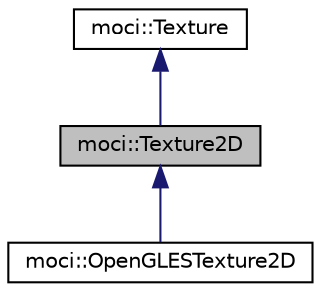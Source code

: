 digraph "moci::Texture2D"
{
  edge [fontname="Helvetica",fontsize="10",labelfontname="Helvetica",labelfontsize="10"];
  node [fontname="Helvetica",fontsize="10",shape=record];
  Node0 [label="moci::Texture2D",height=0.2,width=0.4,color="black", fillcolor="grey75", style="filled", fontcolor="black"];
  Node1 -> Node0 [dir="back",color="midnightblue",fontsize="10",style="solid",fontname="Helvetica"];
  Node1 [label="moci::Texture",height=0.2,width=0.4,color="black", fillcolor="white", style="filled",URL="$classmoci_1_1Texture.html"];
  Node0 -> Node2 [dir="back",color="midnightblue",fontsize="10",style="solid",fontname="Helvetica"];
  Node2 [label="moci::OpenGLESTexture2D",height=0.2,width=0.4,color="black", fillcolor="white", style="filled",URL="$classmoci_1_1OpenGLESTexture2D.html"];
}

